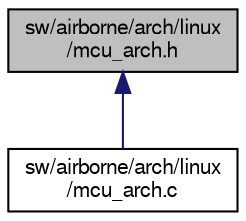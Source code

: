 digraph "sw/airborne/arch/linux/mcu_arch.h"
{
  edge [fontname="FreeSans",fontsize="10",labelfontname="FreeSans",labelfontsize="10"];
  node [fontname="FreeSans",fontsize="10",shape=record];
  Node1 [label="sw/airborne/arch/linux\l/mcu_arch.h",height=0.2,width=0.4,color="black", fillcolor="grey75", style="filled", fontcolor="black"];
  Node1 -> Node2 [dir="back",color="midnightblue",fontsize="10",style="solid",fontname="FreeSans"];
  Node2 [label="sw/airborne/arch/linux\l/mcu_arch.c",height=0.2,width=0.4,color="black", fillcolor="white", style="filled",URL="$linux_2mcu__arch_8c.html",tooltip="linux arch dependant microcontroller initialisation functions. "];
}
